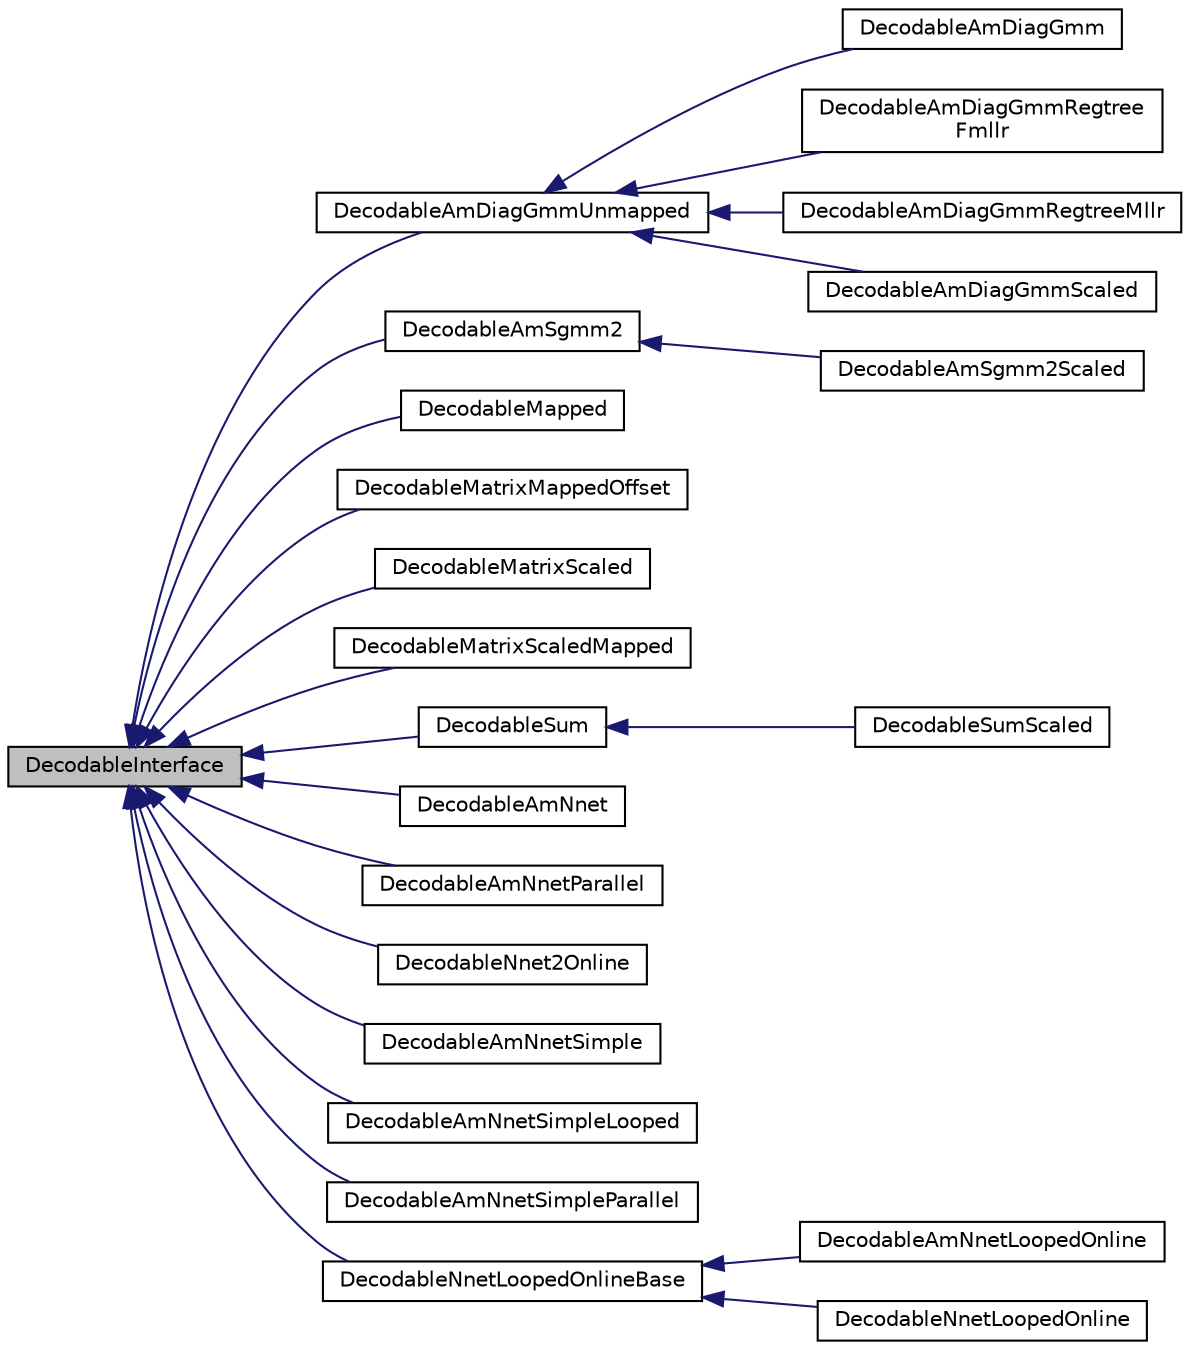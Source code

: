 digraph "DecodableInterface"
{
  edge [fontname="Helvetica",fontsize="10",labelfontname="Helvetica",labelfontsize="10"];
  node [fontname="Helvetica",fontsize="10",shape=record];
  rankdir="LR";
  Node0 [label="DecodableInterface",height=0.2,width=0.4,color="black", fillcolor="grey75", style="filled", fontcolor="black"];
  Node0 -> Node1 [dir="back",color="midnightblue",fontsize="10",style="solid",fontname="Helvetica"];
  Node1 [label="DecodableAmDiagGmmUnmapped",height=0.2,width=0.4,color="black", fillcolor="white", style="filled",URL="$classkaldi_1_1DecodableAmDiagGmmUnmapped.html",tooltip="DecodableAmDiagGmmUnmapped is a decodable object that takes indices that correspond to pdf-id&#39;s plus ..."];
  Node1 -> Node2 [dir="back",color="midnightblue",fontsize="10",style="solid",fontname="Helvetica"];
  Node2 [label="DecodableAmDiagGmm",height=0.2,width=0.4,color="black", fillcolor="white", style="filled",URL="$classkaldi_1_1DecodableAmDiagGmm.html"];
  Node1 -> Node3 [dir="back",color="midnightblue",fontsize="10",style="solid",fontname="Helvetica"];
  Node3 [label="DecodableAmDiagGmmRegtree\lFmllr",height=0.2,width=0.4,color="black", fillcolor="white", style="filled",URL="$classkaldi_1_1DecodableAmDiagGmmRegtreeFmllr.html"];
  Node1 -> Node4 [dir="back",color="midnightblue",fontsize="10",style="solid",fontname="Helvetica"];
  Node4 [label="DecodableAmDiagGmmRegtreeMllr",height=0.2,width=0.4,color="black", fillcolor="white", style="filled",URL="$classkaldi_1_1DecodableAmDiagGmmRegtreeMllr.html"];
  Node1 -> Node5 [dir="back",color="midnightblue",fontsize="10",style="solid",fontname="Helvetica"];
  Node5 [label="DecodableAmDiagGmmScaled",height=0.2,width=0.4,color="black", fillcolor="white", style="filled",URL="$classkaldi_1_1DecodableAmDiagGmmScaled.html"];
  Node0 -> Node6 [dir="back",color="midnightblue",fontsize="10",style="solid",fontname="Helvetica"];
  Node6 [label="DecodableAmSgmm2",height=0.2,width=0.4,color="black", fillcolor="white", style="filled",URL="$classkaldi_1_1DecodableAmSgmm2.html"];
  Node6 -> Node7 [dir="back",color="midnightblue",fontsize="10",style="solid",fontname="Helvetica"];
  Node7 [label="DecodableAmSgmm2Scaled",height=0.2,width=0.4,color="black", fillcolor="white", style="filled",URL="$classkaldi_1_1DecodableAmSgmm2Scaled.html"];
  Node0 -> Node8 [dir="back",color="midnightblue",fontsize="10",style="solid",fontname="Helvetica"];
  Node8 [label="DecodableMapped",height=0.2,width=0.4,color="black", fillcolor="white", style="filled",URL="$classkaldi_1_1DecodableMapped.html"];
  Node0 -> Node9 [dir="back",color="midnightblue",fontsize="10",style="solid",fontname="Helvetica"];
  Node9 [label="DecodableMatrixMappedOffset",height=0.2,width=0.4,color="black", fillcolor="white", style="filled",URL="$classkaldi_1_1DecodableMatrixMappedOffset.html",tooltip="This decodable class returns log-likes stored in a matrix; it supports repeatedly writing to the matr..."];
  Node0 -> Node10 [dir="back",color="midnightblue",fontsize="10",style="solid",fontname="Helvetica"];
  Node10 [label="DecodableMatrixScaled",height=0.2,width=0.4,color="black", fillcolor="white", style="filled",URL="$classkaldi_1_1DecodableMatrixScaled.html"];
  Node0 -> Node11 [dir="back",color="midnightblue",fontsize="10",style="solid",fontname="Helvetica"];
  Node11 [label="DecodableMatrixScaledMapped",height=0.2,width=0.4,color="black", fillcolor="white", style="filled",URL="$classkaldi_1_1DecodableMatrixScaledMapped.html"];
  Node0 -> Node12 [dir="back",color="midnightblue",fontsize="10",style="solid",fontname="Helvetica"];
  Node12 [label="DecodableSum",height=0.2,width=0.4,color="black", fillcolor="white", style="filled",URL="$classkaldi_1_1DecodableSum.html"];
  Node12 -> Node13 [dir="back",color="midnightblue",fontsize="10",style="solid",fontname="Helvetica"];
  Node13 [label="DecodableSumScaled",height=0.2,width=0.4,color="black", fillcolor="white", style="filled",URL="$classkaldi_1_1DecodableSumScaled.html"];
  Node0 -> Node14 [dir="back",color="midnightblue",fontsize="10",style="solid",fontname="Helvetica"];
  Node14 [label="DecodableAmNnet",height=0.2,width=0.4,color="black", fillcolor="white", style="filled",URL="$classkaldi_1_1nnet2_1_1DecodableAmNnet.html",tooltip="DecodableAmNnet is a decodable object that decodes with a neural net acoustic model of type AmNnet..."];
  Node0 -> Node15 [dir="back",color="midnightblue",fontsize="10",style="solid",fontname="Helvetica"];
  Node15 [label="DecodableAmNnetParallel",height=0.2,width=0.4,color="black", fillcolor="white", style="filled",URL="$classkaldi_1_1nnet2_1_1DecodableAmNnetParallel.html",tooltip="This version of DecodableAmNnet is intended for a version of the decoder that processes different utt..."];
  Node0 -> Node16 [dir="back",color="midnightblue",fontsize="10",style="solid",fontname="Helvetica"];
  Node16 [label="DecodableNnet2Online",height=0.2,width=0.4,color="black", fillcolor="white", style="filled",URL="$classkaldi_1_1nnet2_1_1DecodableNnet2Online.html",tooltip="This Decodable object for class nnet2::AmNnet takes feature input from class OnlineFeatureInterface, unlike, say, class DecodableAmNnet which takes feature input from a matrix. "];
  Node0 -> Node17 [dir="back",color="midnightblue",fontsize="10",style="solid",fontname="Helvetica"];
  Node17 [label="DecodableAmNnetSimple",height=0.2,width=0.4,color="black", fillcolor="white", style="filled",URL="$classkaldi_1_1nnet3_1_1DecodableAmNnetSimple.html"];
  Node0 -> Node18 [dir="back",color="midnightblue",fontsize="10",style="solid",fontname="Helvetica"];
  Node18 [label="DecodableAmNnetSimpleLooped",height=0.2,width=0.4,color="black", fillcolor="white", style="filled",URL="$classkaldi_1_1nnet3_1_1DecodableAmNnetSimpleLooped.html"];
  Node0 -> Node19 [dir="back",color="midnightblue",fontsize="10",style="solid",fontname="Helvetica"];
  Node19 [label="DecodableAmNnetSimpleParallel",height=0.2,width=0.4,color="black", fillcolor="white", style="filled",URL="$classkaldi_1_1nnet3_1_1DecodableAmNnetSimpleParallel.html"];
  Node0 -> Node20 [dir="back",color="midnightblue",fontsize="10",style="solid",fontname="Helvetica"];
  Node20 [label="DecodableNnetLoopedOnlineBase",height=0.2,width=0.4,color="black", fillcolor="white", style="filled",URL="$classkaldi_1_1nnet3_1_1DecodableNnetLoopedOnlineBase.html"];
  Node20 -> Node21 [dir="back",color="midnightblue",fontsize="10",style="solid",fontname="Helvetica"];
  Node21 [label="DecodableAmNnetLoopedOnline",height=0.2,width=0.4,color="black", fillcolor="white", style="filled",URL="$classkaldi_1_1nnet3_1_1DecodableAmNnetLoopedOnline.html"];
  Node20 -> Node22 [dir="back",color="midnightblue",fontsize="10",style="solid",fontname="Helvetica"];
  Node22 [label="DecodableNnetLoopedOnline",height=0.2,width=0.4,color="black", fillcolor="white", style="filled",URL="$classkaldi_1_1nnet3_1_1DecodableNnetLoopedOnline.html"];
}
